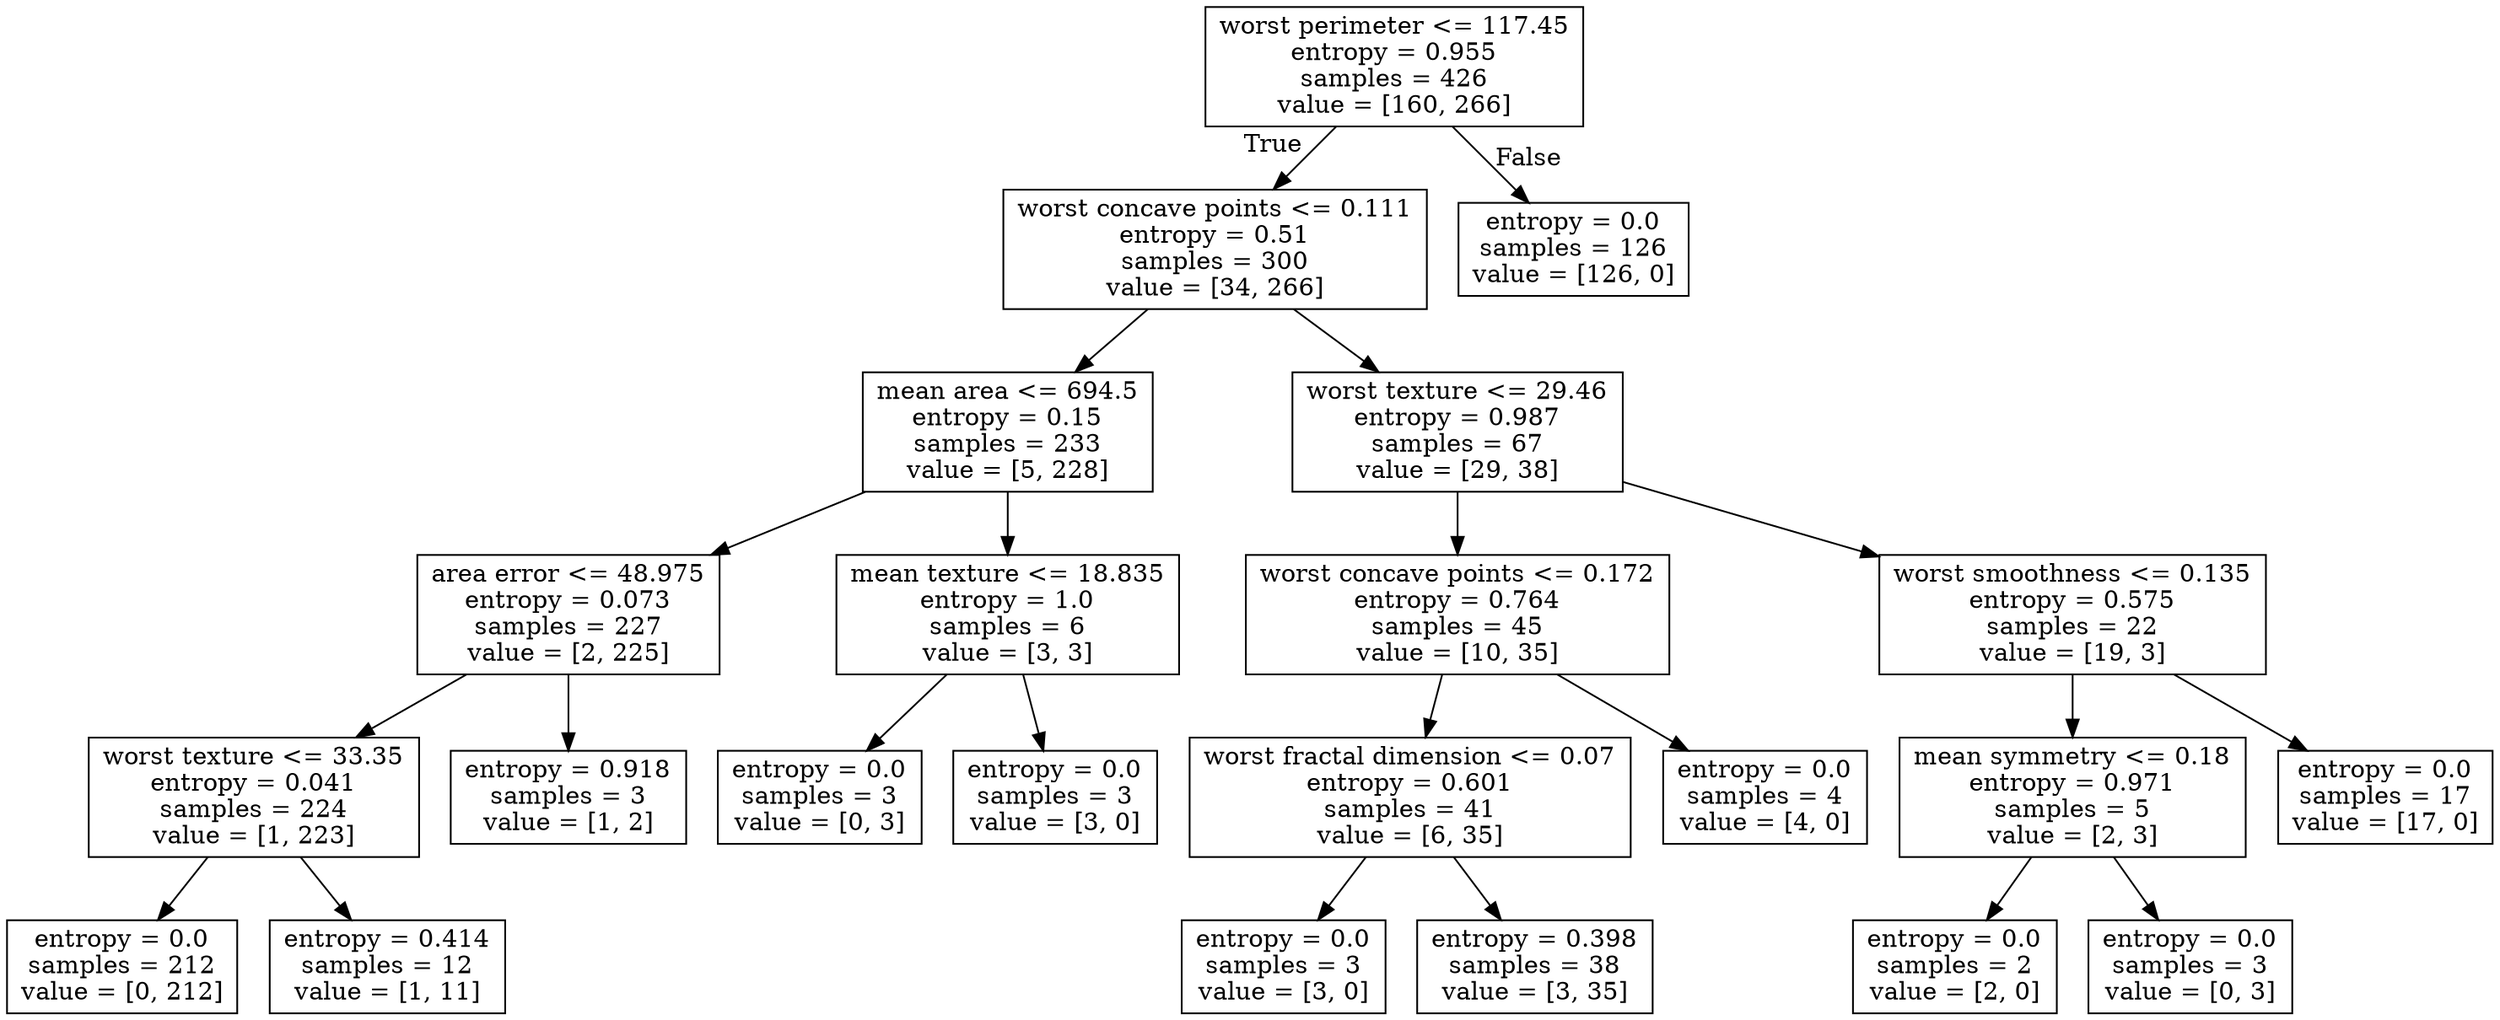 digraph Tree {
node [shape=box] ;
0 [label="worst perimeter <= 117.45\nentropy = 0.955\nsamples = 426\nvalue = [160, 266]"] ;
1 [label="worst concave points <= 0.111\nentropy = 0.51\nsamples = 300\nvalue = [34, 266]"] ;
0 -> 1 [labeldistance=2.5, labelangle=45, headlabel="True"] ;
2 [label="mean area <= 694.5\nentropy = 0.15\nsamples = 233\nvalue = [5, 228]"] ;
1 -> 2 ;
3 [label="area error <= 48.975\nentropy = 0.073\nsamples = 227\nvalue = [2, 225]"] ;
2 -> 3 ;
4 [label="worst texture <= 33.35\nentropy = 0.041\nsamples = 224\nvalue = [1, 223]"] ;
3 -> 4 ;
5 [label="entropy = 0.0\nsamples = 212\nvalue = [0, 212]"] ;
4 -> 5 ;
6 [label="entropy = 0.414\nsamples = 12\nvalue = [1, 11]"] ;
4 -> 6 ;
7 [label="entropy = 0.918\nsamples = 3\nvalue = [1, 2]"] ;
3 -> 7 ;
8 [label="mean texture <= 18.835\nentropy = 1.0\nsamples = 6\nvalue = [3, 3]"] ;
2 -> 8 ;
9 [label="entropy = 0.0\nsamples = 3\nvalue = [0, 3]"] ;
8 -> 9 ;
10 [label="entropy = 0.0\nsamples = 3\nvalue = [3, 0]"] ;
8 -> 10 ;
11 [label="worst texture <= 29.46\nentropy = 0.987\nsamples = 67\nvalue = [29, 38]"] ;
1 -> 11 ;
12 [label="worst concave points <= 0.172\nentropy = 0.764\nsamples = 45\nvalue = [10, 35]"] ;
11 -> 12 ;
13 [label="worst fractal dimension <= 0.07\nentropy = 0.601\nsamples = 41\nvalue = [6, 35]"] ;
12 -> 13 ;
14 [label="entropy = 0.0\nsamples = 3\nvalue = [3, 0]"] ;
13 -> 14 ;
15 [label="entropy = 0.398\nsamples = 38\nvalue = [3, 35]"] ;
13 -> 15 ;
16 [label="entropy = 0.0\nsamples = 4\nvalue = [4, 0]"] ;
12 -> 16 ;
17 [label="worst smoothness <= 0.135\nentropy = 0.575\nsamples = 22\nvalue = [19, 3]"] ;
11 -> 17 ;
18 [label="mean symmetry <= 0.18\nentropy = 0.971\nsamples = 5\nvalue = [2, 3]"] ;
17 -> 18 ;
19 [label="entropy = 0.0\nsamples = 2\nvalue = [2, 0]"] ;
18 -> 19 ;
20 [label="entropy = 0.0\nsamples = 3\nvalue = [0, 3]"] ;
18 -> 20 ;
21 [label="entropy = 0.0\nsamples = 17\nvalue = [17, 0]"] ;
17 -> 21 ;
22 [label="entropy = 0.0\nsamples = 126\nvalue = [126, 0]"] ;
0 -> 22 [labeldistance=2.5, labelangle=-45, headlabel="False"] ;
}